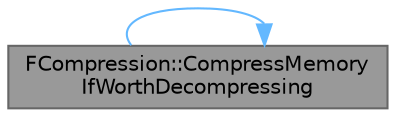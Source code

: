 digraph "FCompression::CompressMemoryIfWorthDecompressing"
{
 // INTERACTIVE_SVG=YES
 // LATEX_PDF_SIZE
  bgcolor="transparent";
  edge [fontname=Helvetica,fontsize=10,labelfontname=Helvetica,labelfontsize=10];
  node [fontname=Helvetica,fontsize=10,shape=box,height=0.2,width=0.4];
  rankdir="LR";
  Node1 [id="Node000001",label="FCompression::CompressMemory\lIfWorthDecompressing",height=0.2,width=0.4,color="gray40", fillcolor="grey60", style="filled", fontcolor="black",tooltip="Same as CompressMemory but evaluates if the compression gain is worth the runtime decode time."];
  Node1 -> Node1 [id="edge1_Node000001_Node000001",color="steelblue1",style="solid",tooltip=" "];
}
